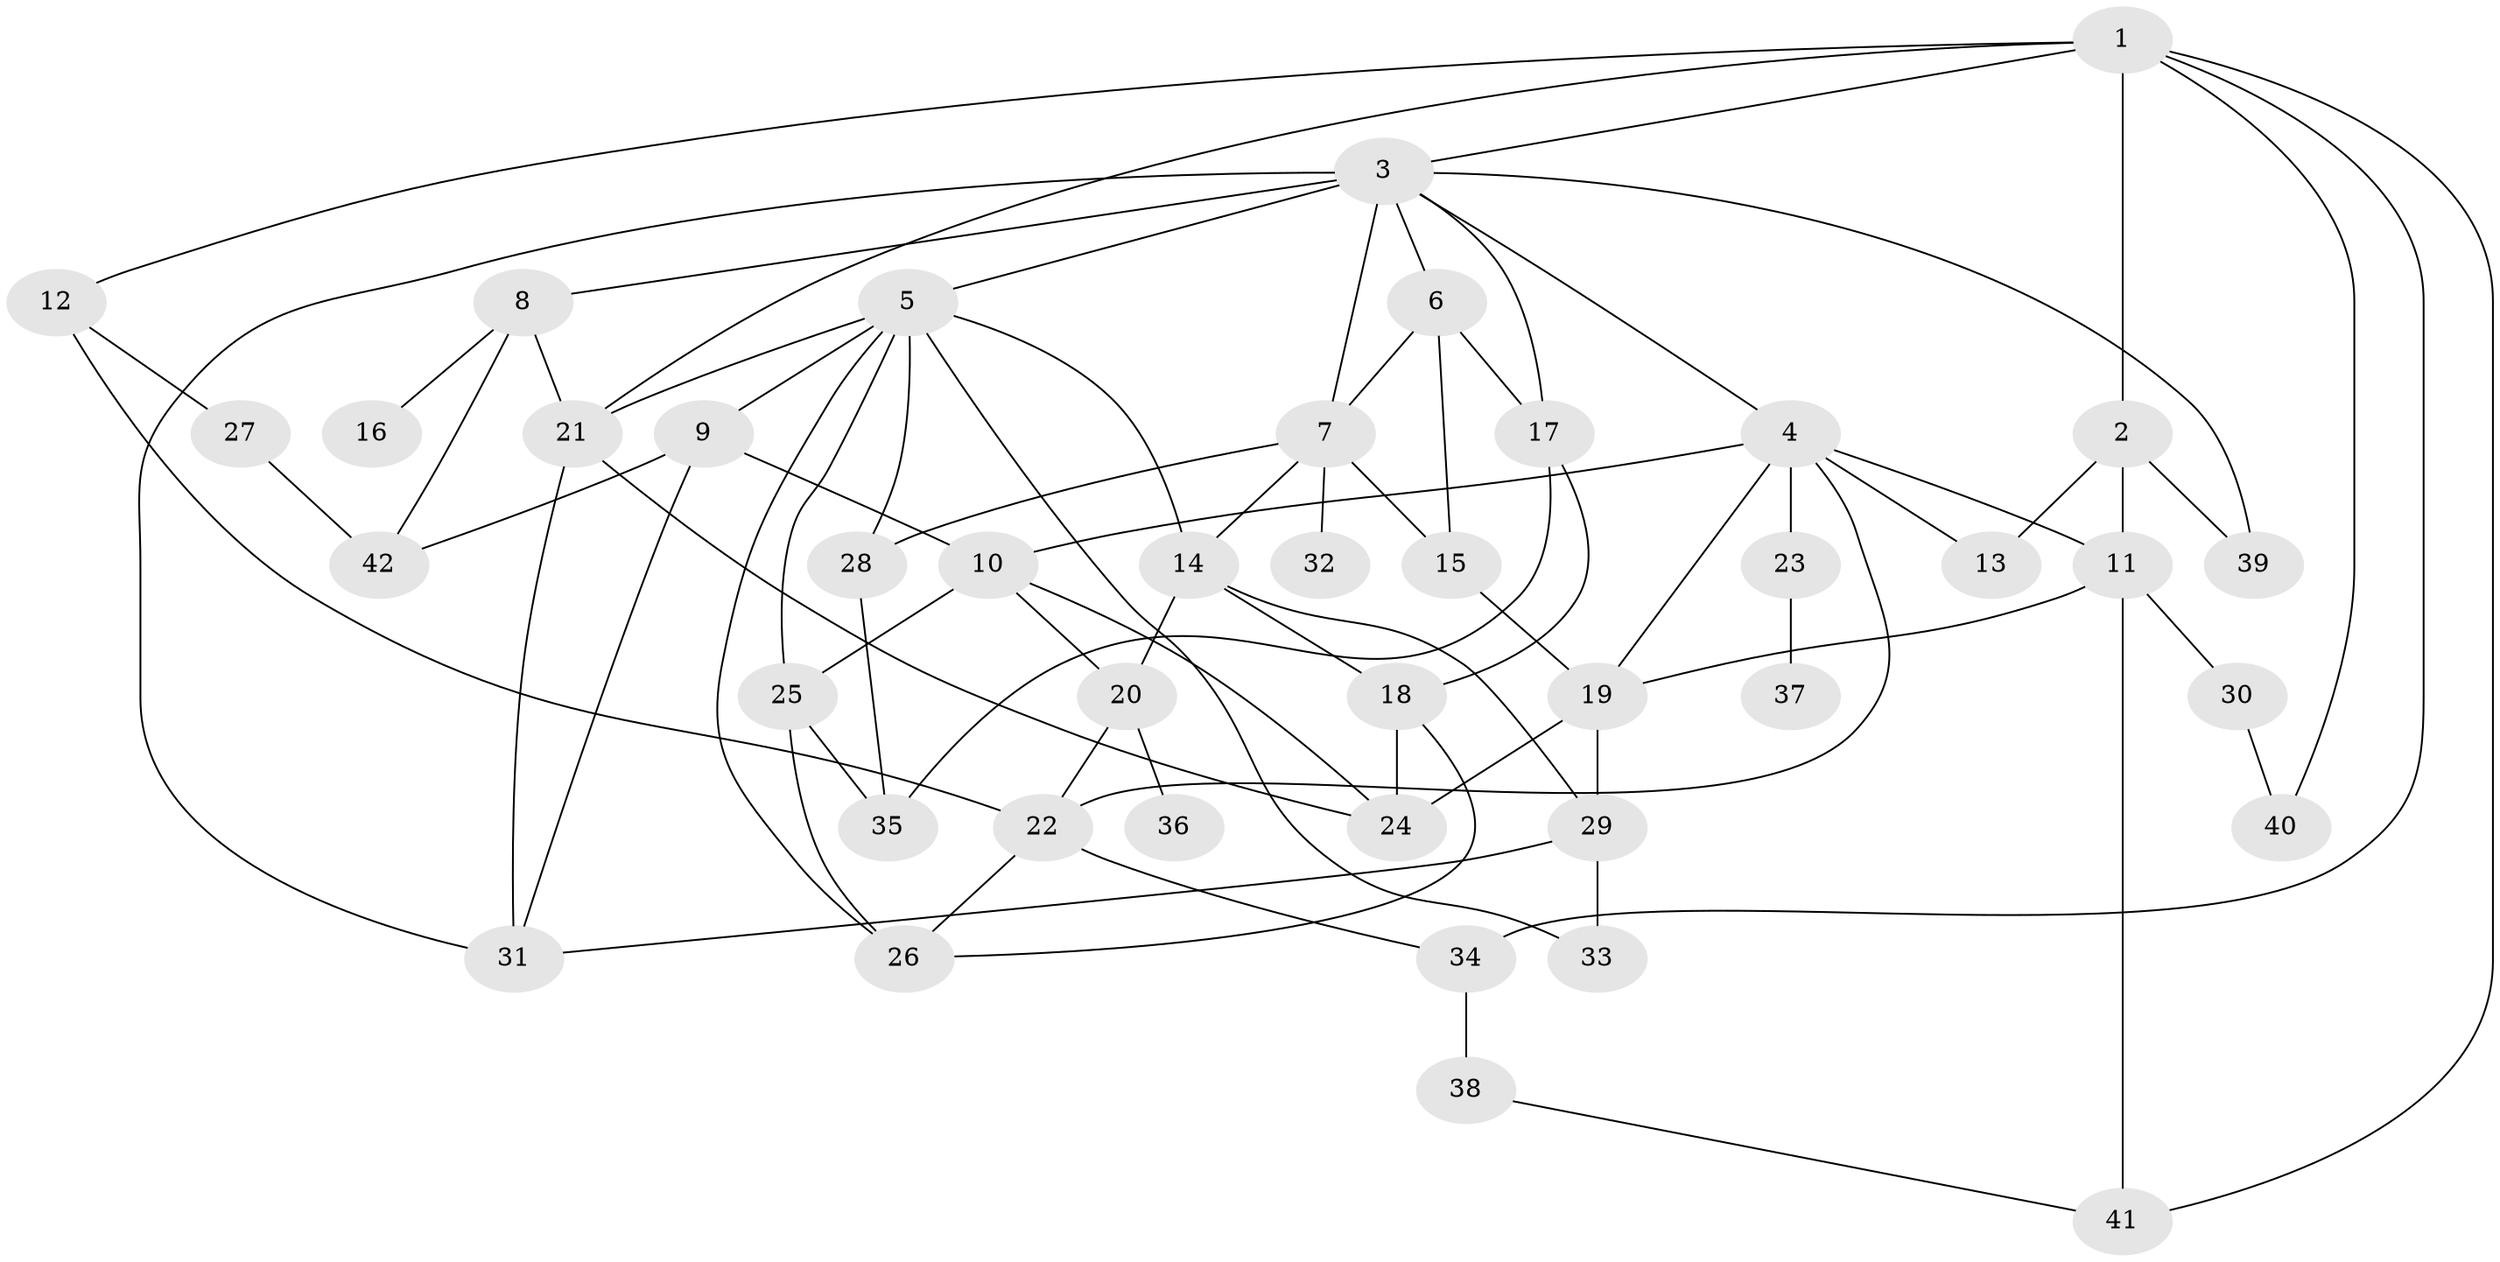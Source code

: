 // original degree distribution, {8: 0.009900990099009901, 6: 0.0297029702970297, 11: 0.009900990099009901, 4: 0.15841584158415842, 3: 0.2376237623762376, 5: 0.0594059405940594, 1: 0.22772277227722773, 2: 0.26732673267326734}
// Generated by graph-tools (version 1.1) at 2025/48/03/04/25 22:48:51]
// undirected, 42 vertices, 78 edges
graph export_dot {
  node [color=gray90,style=filled];
  1;
  2;
  3;
  4;
  5;
  6;
  7;
  8;
  9;
  10;
  11;
  12;
  13;
  14;
  15;
  16;
  17;
  18;
  19;
  20;
  21;
  22;
  23;
  24;
  25;
  26;
  27;
  28;
  29;
  30;
  31;
  32;
  33;
  34;
  35;
  36;
  37;
  38;
  39;
  40;
  41;
  42;
  1 -- 2 [weight=1.0];
  1 -- 3 [weight=1.0];
  1 -- 12 [weight=1.0];
  1 -- 21 [weight=1.0];
  1 -- 34 [weight=1.0];
  1 -- 40 [weight=1.0];
  1 -- 41 [weight=1.0];
  2 -- 11 [weight=2.0];
  2 -- 13 [weight=1.0];
  2 -- 39 [weight=1.0];
  3 -- 4 [weight=1.0];
  3 -- 5 [weight=1.0];
  3 -- 6 [weight=1.0];
  3 -- 7 [weight=2.0];
  3 -- 8 [weight=1.0];
  3 -- 17 [weight=1.0];
  3 -- 31 [weight=1.0];
  3 -- 39 [weight=1.0];
  4 -- 10 [weight=1.0];
  4 -- 11 [weight=1.0];
  4 -- 13 [weight=1.0];
  4 -- 19 [weight=1.0];
  4 -- 22 [weight=1.0];
  4 -- 23 [weight=2.0];
  5 -- 9 [weight=1.0];
  5 -- 14 [weight=1.0];
  5 -- 21 [weight=1.0];
  5 -- 25 [weight=1.0];
  5 -- 26 [weight=1.0];
  5 -- 28 [weight=1.0];
  5 -- 33 [weight=1.0];
  6 -- 7 [weight=1.0];
  6 -- 15 [weight=1.0];
  6 -- 17 [weight=1.0];
  7 -- 14 [weight=2.0];
  7 -- 15 [weight=1.0];
  7 -- 28 [weight=1.0];
  7 -- 32 [weight=1.0];
  8 -- 16 [weight=1.0];
  8 -- 21 [weight=1.0];
  8 -- 42 [weight=1.0];
  9 -- 10 [weight=1.0];
  9 -- 31 [weight=1.0];
  9 -- 42 [weight=1.0];
  10 -- 20 [weight=1.0];
  10 -- 24 [weight=1.0];
  10 -- 25 [weight=1.0];
  11 -- 19 [weight=1.0];
  11 -- 30 [weight=1.0];
  11 -- 41 [weight=1.0];
  12 -- 22 [weight=1.0];
  12 -- 27 [weight=1.0];
  14 -- 18 [weight=1.0];
  14 -- 20 [weight=1.0];
  14 -- 29 [weight=1.0];
  15 -- 19 [weight=1.0];
  17 -- 18 [weight=1.0];
  17 -- 35 [weight=1.0];
  18 -- 24 [weight=1.0];
  18 -- 26 [weight=1.0];
  19 -- 24 [weight=1.0];
  19 -- 29 [weight=1.0];
  20 -- 22 [weight=1.0];
  20 -- 36 [weight=1.0];
  21 -- 24 [weight=1.0];
  21 -- 31 [weight=1.0];
  22 -- 26 [weight=1.0];
  22 -- 34 [weight=1.0];
  23 -- 37 [weight=1.0];
  25 -- 26 [weight=1.0];
  25 -- 35 [weight=2.0];
  27 -- 42 [weight=1.0];
  28 -- 35 [weight=1.0];
  29 -- 31 [weight=1.0];
  29 -- 33 [weight=1.0];
  30 -- 40 [weight=1.0];
  34 -- 38 [weight=3.0];
  38 -- 41 [weight=1.0];
}
